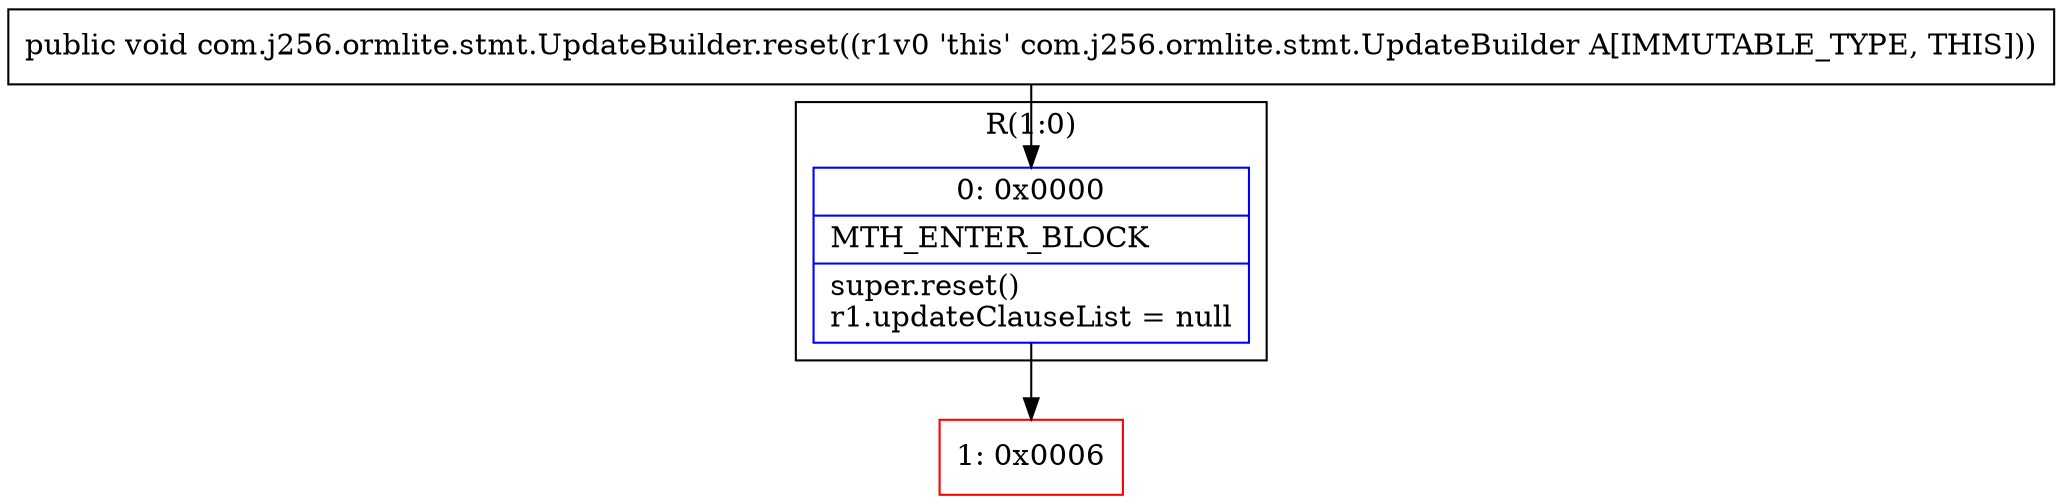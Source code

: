 digraph "CFG forcom.j256.ormlite.stmt.UpdateBuilder.reset()V" {
subgraph cluster_Region_1594469188 {
label = "R(1:0)";
node [shape=record,color=blue];
Node_0 [shape=record,label="{0\:\ 0x0000|MTH_ENTER_BLOCK\l|super.reset()\lr1.updateClauseList = null\l}"];
}
Node_1 [shape=record,color=red,label="{1\:\ 0x0006}"];
MethodNode[shape=record,label="{public void com.j256.ormlite.stmt.UpdateBuilder.reset((r1v0 'this' com.j256.ormlite.stmt.UpdateBuilder A[IMMUTABLE_TYPE, THIS])) }"];
MethodNode -> Node_0;
Node_0 -> Node_1;
}


